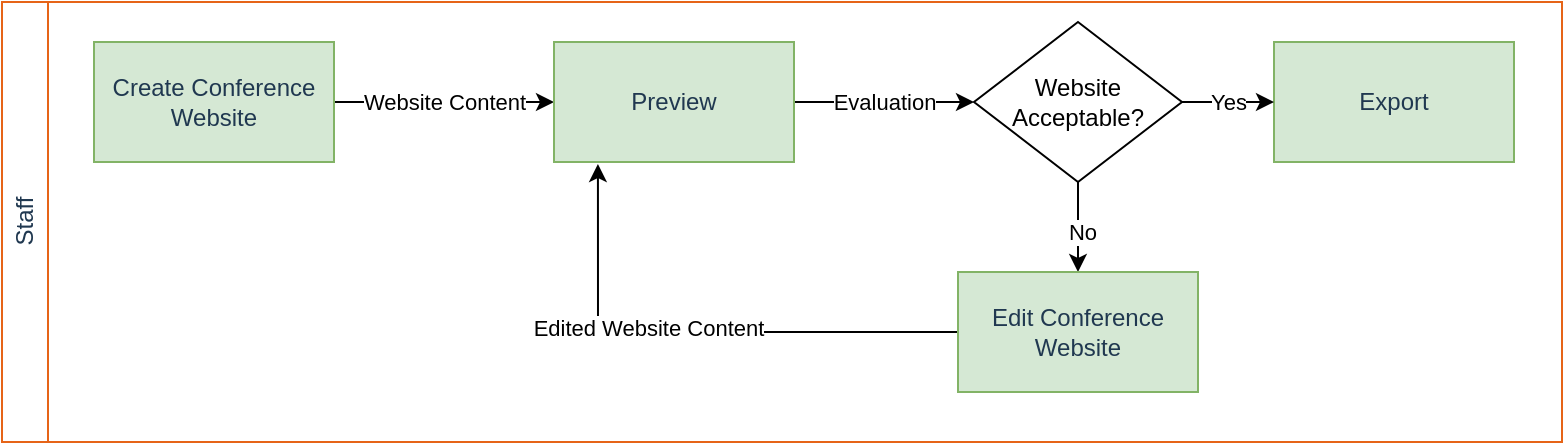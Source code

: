 <mxfile version="21.3.4" type="github">
  <diagram id="C5RBs43oDa-KdzZeNtuy" name="Page-1">
    <mxGraphModel dx="868" dy="739" grid="1" gridSize="10" guides="1" tooltips="1" connect="1" arrows="1" fold="1" page="1" pageScale="1" pageWidth="827" pageHeight="1169" math="0" shadow="0">
      <root>
        <mxCell id="WIyWlLk6GJQsqaUBKTNV-0" />
        <mxCell id="WIyWlLk6GJQsqaUBKTNV-1" parent="WIyWlLk6GJQsqaUBKTNV-0" />
        <mxCell id="m_pyyqOd8DZYAp8mrjOk-0" value="&lt;span style=&quot;font-weight: normal;&quot;&gt;&lt;font color=&quot;#203850&quot;&gt;Staff&lt;/font&gt;&lt;/span&gt;" style="swimlane;horizontal=0;whiteSpace=wrap;html=1;strokeColor=#E66418;" vertex="1" parent="WIyWlLk6GJQsqaUBKTNV-1">
          <mxGeometry x="24" y="40" width="780" height="220" as="geometry">
            <mxRectangle x="100" y="10" width="40" height="150" as="alternateBounds" />
          </mxGeometry>
        </mxCell>
        <mxCell id="m_pyyqOd8DZYAp8mrjOk-3" value="Website Content" style="edgeStyle=orthogonalEdgeStyle;rounded=0;orthogonalLoop=1;jettySize=auto;html=1;entryX=0;entryY=0.5;entryDx=0;entryDy=0;" edge="1" parent="m_pyyqOd8DZYAp8mrjOk-0" source="m_pyyqOd8DZYAp8mrjOk-1" target="m_pyyqOd8DZYAp8mrjOk-2">
          <mxGeometry relative="1" as="geometry" />
        </mxCell>
        <mxCell id="m_pyyqOd8DZYAp8mrjOk-1" value="&lt;font color=&quot;#203850&quot;&gt;Create Conference Website&lt;/font&gt;" style="rounded=0;whiteSpace=wrap;html=1;fillColor=#d5e8d4;strokeColor=#82b366;" vertex="1" parent="m_pyyqOd8DZYAp8mrjOk-0">
          <mxGeometry x="46" y="20" width="120" height="60" as="geometry" />
        </mxCell>
        <mxCell id="m_pyyqOd8DZYAp8mrjOk-7" value="Evaluation" style="edgeStyle=orthogonalEdgeStyle;rounded=0;orthogonalLoop=1;jettySize=auto;html=1;entryX=0;entryY=0.5;entryDx=0;entryDy=0;" edge="1" parent="m_pyyqOd8DZYAp8mrjOk-0" source="m_pyyqOd8DZYAp8mrjOk-2" target="m_pyyqOd8DZYAp8mrjOk-6">
          <mxGeometry relative="1" as="geometry" />
        </mxCell>
        <mxCell id="m_pyyqOd8DZYAp8mrjOk-2" value="&lt;font color=&quot;#203850&quot;&gt;Preview&lt;/font&gt;" style="rounded=0;whiteSpace=wrap;html=1;fillColor=#d5e8d4;strokeColor=#82b366;" vertex="1" parent="m_pyyqOd8DZYAp8mrjOk-0">
          <mxGeometry x="276" y="20" width="120" height="60" as="geometry" />
        </mxCell>
        <mxCell id="m_pyyqOd8DZYAp8mrjOk-4" value="&lt;font color=&quot;#203850&quot;&gt;Export&lt;/font&gt;" style="rounded=0;whiteSpace=wrap;html=1;fillColor=#d5e8d4;strokeColor=#82b366;" vertex="1" parent="m_pyyqOd8DZYAp8mrjOk-0">
          <mxGeometry x="636" y="20" width="120" height="60" as="geometry" />
        </mxCell>
        <mxCell id="m_pyyqOd8DZYAp8mrjOk-8" value="Yes" style="edgeStyle=orthogonalEdgeStyle;rounded=0;orthogonalLoop=1;jettySize=auto;html=1;" edge="1" parent="m_pyyqOd8DZYAp8mrjOk-0" source="m_pyyqOd8DZYAp8mrjOk-6" target="m_pyyqOd8DZYAp8mrjOk-4">
          <mxGeometry relative="1" as="geometry" />
        </mxCell>
        <mxCell id="m_pyyqOd8DZYAp8mrjOk-10" style="edgeStyle=orthogonalEdgeStyle;rounded=0;orthogonalLoop=1;jettySize=auto;html=1;" edge="1" parent="m_pyyqOd8DZYAp8mrjOk-0" source="m_pyyqOd8DZYAp8mrjOk-6" target="m_pyyqOd8DZYAp8mrjOk-9">
          <mxGeometry relative="1" as="geometry">
            <Array as="points">
              <mxPoint x="538" y="140" />
            </Array>
          </mxGeometry>
        </mxCell>
        <mxCell id="m_pyyqOd8DZYAp8mrjOk-11" value="No" style="edgeLabel;html=1;align=center;verticalAlign=middle;resizable=0;points=[];" vertex="1" connectable="0" parent="m_pyyqOd8DZYAp8mrjOk-10">
          <mxGeometry x="0.084" y="2" relative="1" as="geometry">
            <mxPoint as="offset" />
          </mxGeometry>
        </mxCell>
        <mxCell id="m_pyyqOd8DZYAp8mrjOk-6" value="Website Acceptable?" style="rhombus;whiteSpace=wrap;html=1;" vertex="1" parent="m_pyyqOd8DZYAp8mrjOk-0">
          <mxGeometry x="486" y="10" width="104" height="80" as="geometry" />
        </mxCell>
        <mxCell id="m_pyyqOd8DZYAp8mrjOk-13" style="edgeStyle=orthogonalEdgeStyle;rounded=0;orthogonalLoop=1;jettySize=auto;html=1;entryX=0.183;entryY=1.017;entryDx=0;entryDy=0;entryPerimeter=0;" edge="1" parent="m_pyyqOd8DZYAp8mrjOk-0" source="m_pyyqOd8DZYAp8mrjOk-9" target="m_pyyqOd8DZYAp8mrjOk-2">
          <mxGeometry relative="1" as="geometry" />
        </mxCell>
        <mxCell id="m_pyyqOd8DZYAp8mrjOk-14" value="Edited Website Content" style="edgeLabel;html=1;align=center;verticalAlign=middle;resizable=0;points=[];" vertex="1" connectable="0" parent="m_pyyqOd8DZYAp8mrjOk-13">
          <mxGeometry x="0.176" y="-2" relative="1" as="geometry">
            <mxPoint as="offset" />
          </mxGeometry>
        </mxCell>
        <mxCell id="m_pyyqOd8DZYAp8mrjOk-9" value="&lt;font color=&quot;#203850&quot;&gt;Edit Conference Website&lt;/font&gt;" style="rounded=0;whiteSpace=wrap;html=1;fillColor=#d5e8d4;strokeColor=#82b366;" vertex="1" parent="m_pyyqOd8DZYAp8mrjOk-0">
          <mxGeometry x="478" y="135" width="120" height="60" as="geometry" />
        </mxCell>
      </root>
    </mxGraphModel>
  </diagram>
</mxfile>
